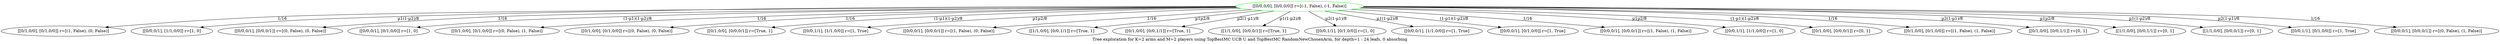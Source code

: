digraph {
	overlap=false
	label="Tree exploration for K=2 arms and M=2 players using TopBestMC UCB U and TopBestMC RandomNewChosenArm, for depth=1 : 24 leafs, 0 absorbing"
	0 [label="[[0/0,0/0], [0/0,0/0]] r=[(-1, False), (-1, False)]" color=green]
	1 [label="[[0/1,0/0], [0/1,0/0]] r=[(1, False), (0, False)]"]
	0 -> 1 [label="1/16" color=black]
	2 [label="[[0/0,0/1], [1/1,0/0]] r=[1, 0]"]
	0 -> 2 [label="µ1(1-µ2)/8" color=black]
	3 [label="[[0/0,0/1], [0/0,0/1]] r=[(0, False), (0, False)]"]
	0 -> 3 [label="1/16" color=black]
	4 [label="[[0/0,0/1], [0/1,0/0]] r=[1, 0]"]
	0 -> 4 [label="(1-µ1)(1-µ2)/8" color=black]
	5 [label="[[0/1,0/0], [0/1,0/0]] r=[(0, False), (1, False)]"]
	0 -> 5 [label="1/16" color=black]
	6 [label="[[0/1,0/0], [0/1,0/0]] r=[(0, False), (0, False)]"]
	0 -> 6 [label="1/16" color=black]
	7 [label="[[0/1,0/0], [0/0,0/1]] r=[True, 1]"]
	0 -> 7 [label="(1-µ1)(1-µ2)/8" color=black]
	8 [label="[[0/0,1/1], [1/1,0/0]] r=[1, True]"]
	0 -> 8 [label="µ1µ2/8" color=black]
	9 [label="[[0/0,0/1], [0/0,0/1]] r=[(1, False), (0, False)]"]
	0 -> 9 [label="1/16" color=black]
	10 [label="[[1/1,0/0], [0/0,1/1]] r=[True, 1]"]
	0 -> 10 [label="µ1µ2/8" color=black]
	11 [label="[[0/1,0/0], [0/0,1/1]] r=[True, 1]"]
	0 -> 11 [label="µ2(1-µ1)/8" color=black]
	12 [label="[[1/1,0/0], [0/0,0/1]] r=[True, 1]"]
	0 -> 12 [label="µ1(1-µ2)/8" color=black]
	13 [label="[[0/0,1/1], [0/1,0/0]] r=[1, 0]"]
	0 -> 13 [label="µ2(1-µ1)/8" color=black]
	14 [label="[[0/0,0/1], [1/1,0/0]] r=[1, True]"]
	0 -> 14 [label="µ1(1-µ2)/8" color=black]
	15 [label="[[0/0,0/1], [0/1,0/0]] r=[1, True]"]
	0 -> 15 [label="(1-µ1)(1-µ2)/8" color=black]
	16 [label="[[0/0,0/1], [0/0,0/1]] r=[(1, False), (1, False)]"]
	0 -> 16 [label="1/16" color=black]
	17 [label="[[0/0,1/1], [1/1,0/0]] r=[1, 0]"]
	0 -> 17 [label="µ1µ2/8" color=black]
	18 [label="[[0/1,0/0], [0/0,0/1]] r=[0, 1]"]
	0 -> 18 [label="(1-µ1)(1-µ2)/8" color=black]
	19 [label="[[0/1,0/0], [0/1,0/0]] r=[(1, False), (1, False)]"]
	0 -> 19 [label="1/16" color=black]
	20 [label="[[0/1,0/0], [0/0,1/1]] r=[0, 1]"]
	0 -> 20 [label="µ2(1-µ1)/8" color=black]
	21 [label="[[1/1,0/0], [0/0,1/1]] r=[0, 1]"]
	0 -> 21 [label="µ1µ2/8" color=black]
	22 [label="[[1/1,0/0], [0/0,0/1]] r=[0, 1]"]
	0 -> 22 [label="µ1(1-µ2)/8" color=black]
	23 [label="[[0/0,1/1], [0/1,0/0]] r=[1, True]"]
	0 -> 23 [label="µ2(1-µ1)/8" color=black]
	24 [label="[[0/0,0/1], [0/0,0/1]] r=[(0, False), (1, False)]"]
	0 -> 24 [label="1/16" color=black]
}
